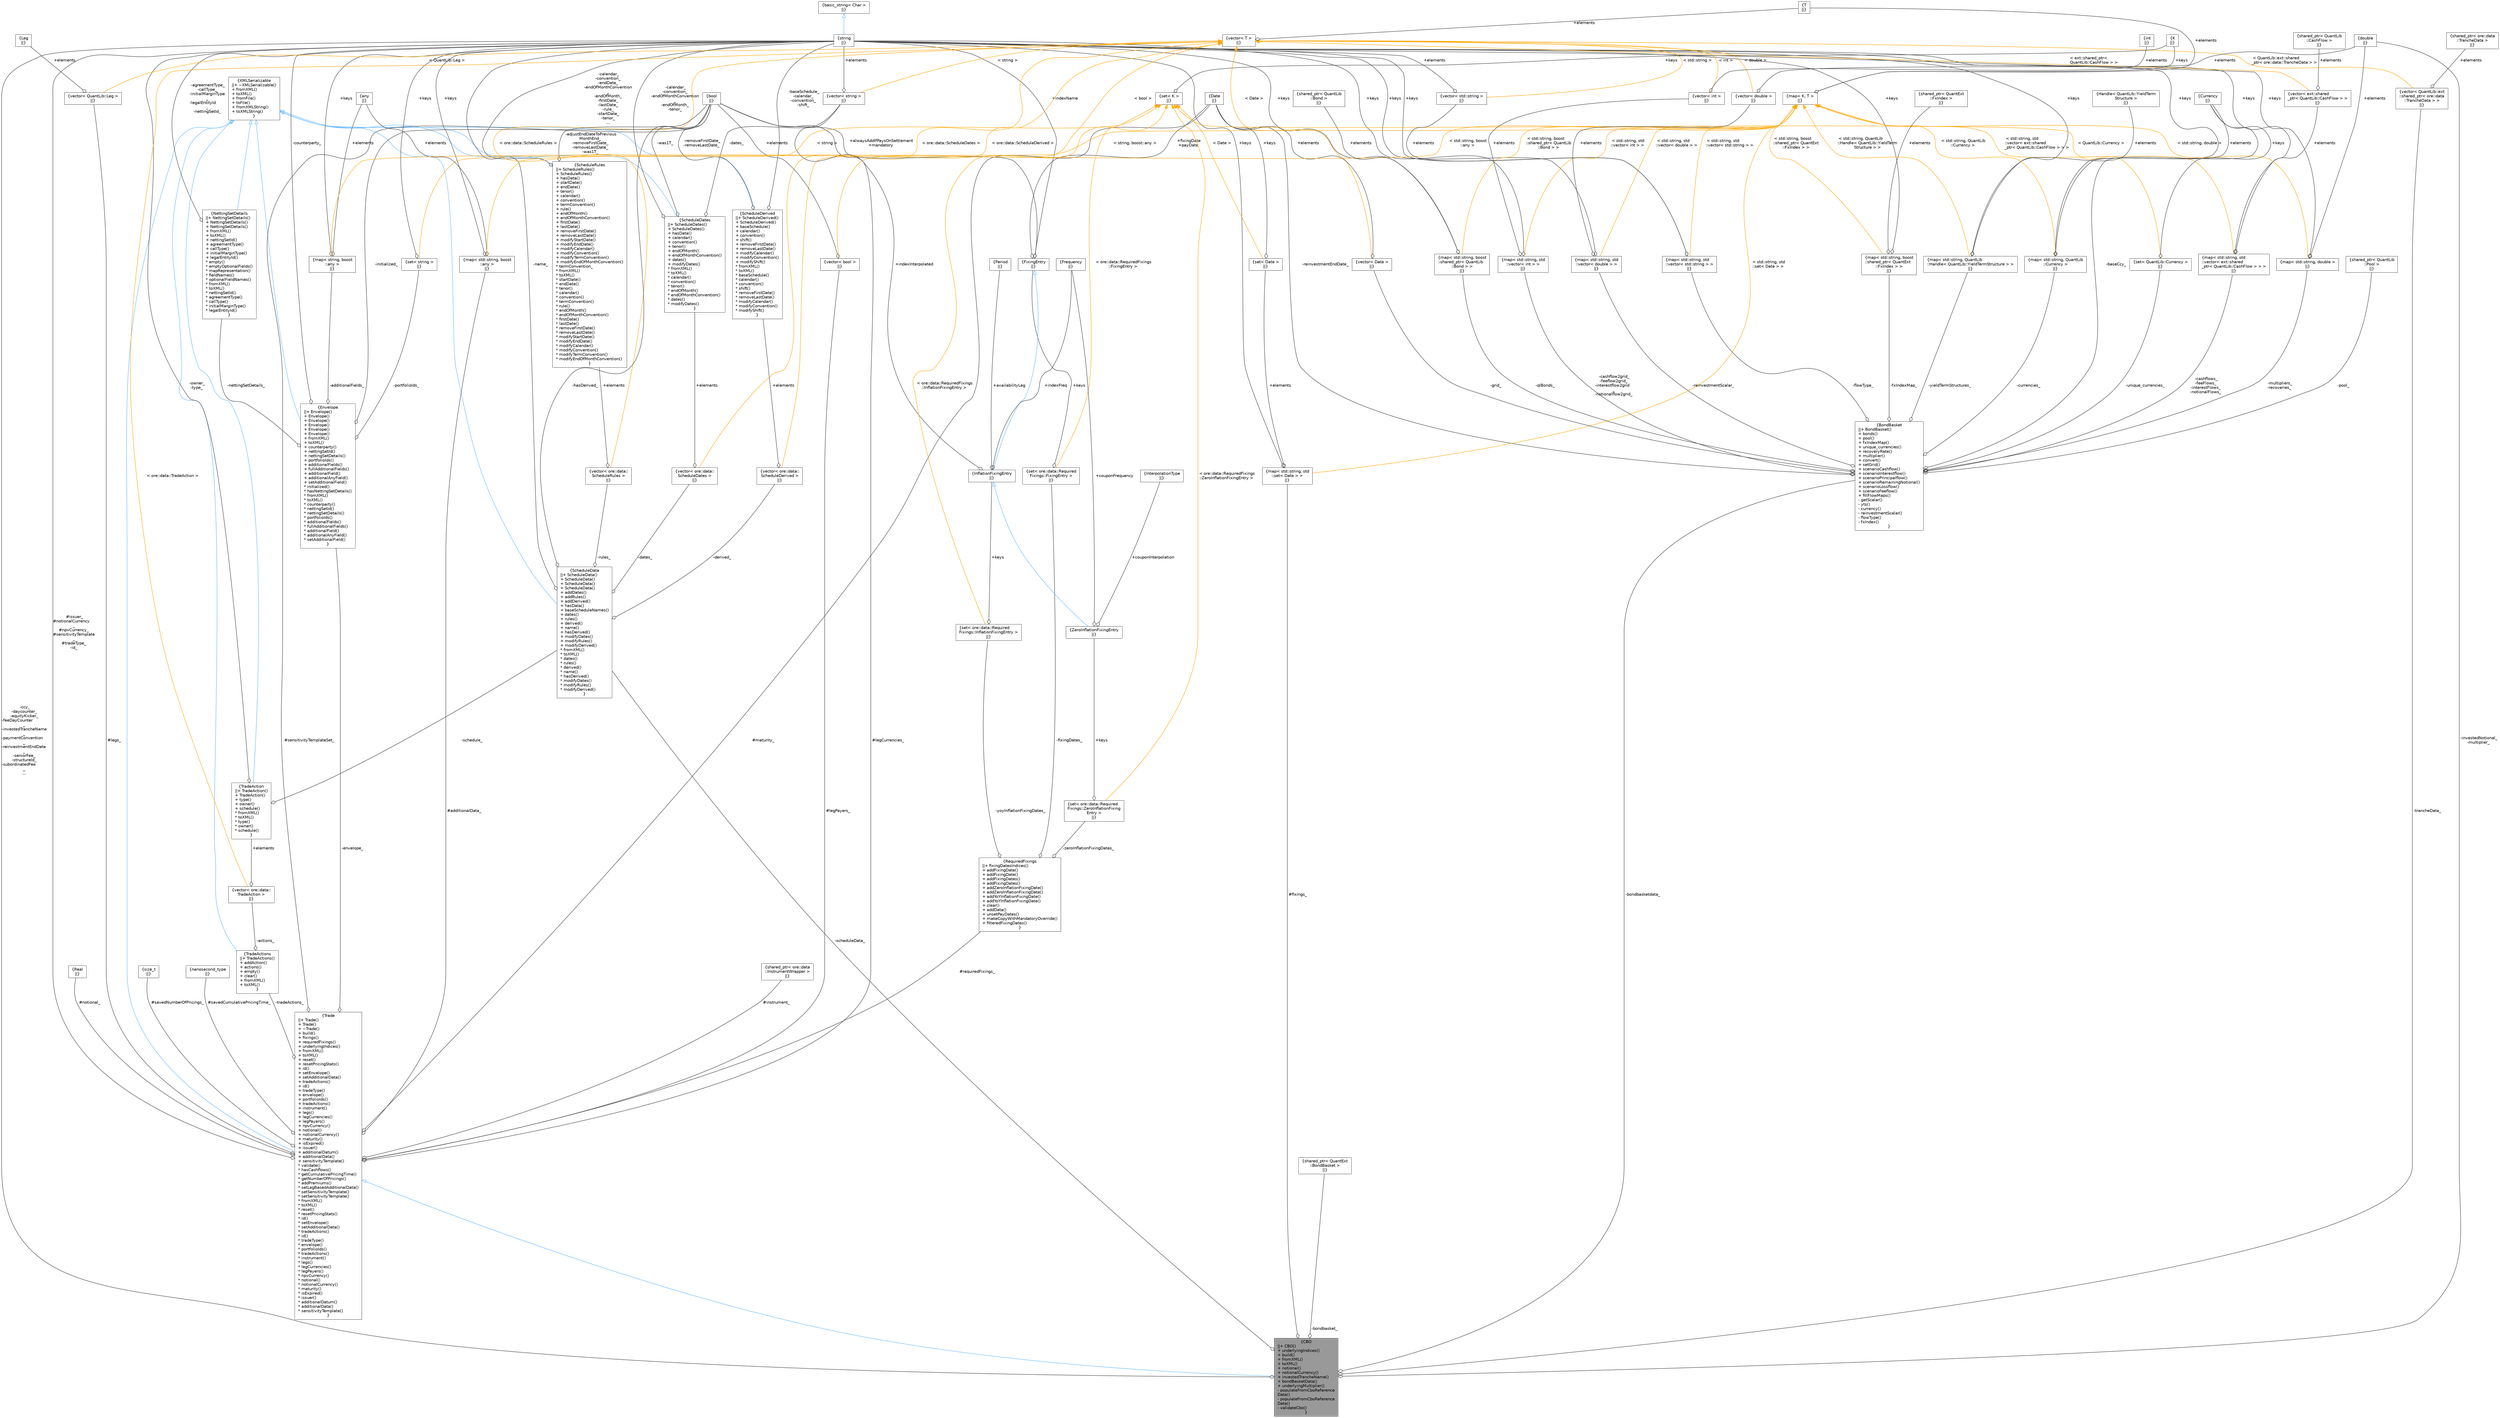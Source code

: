 digraph "CBO"
{
 // INTERACTIVE_SVG=YES
 // LATEX_PDF_SIZE
  bgcolor="transparent";
  edge [fontname=Helvetica,fontsize=10,labelfontname=Helvetica,labelfontsize=10];
  node [fontname=Helvetica,fontsize=10,shape=box,height=0.2,width=0.4];
  Node1 [label="{CBO\n||+ CBO()\l+ underlyingIndices()\l+ build()\l+ fromXML()\l+ toXML()\l+ notional()\l+ notionalCurrency()\l+ investedTrancheName()\l+ bondBasketData()\l+ underlyingMultiplier()\l- populateFromCboReference\lData()\l- populateFromCboReference\lData()\l- validateCbo()\l}",height=0.2,width=0.4,color="gray40", fillcolor="grey60", style="filled", fontcolor="black",tooltip=" "];
  Node2 -> Node1 [dir="back",color="steelblue1",style="solid",arrowtail="onormal"];
  Node2 [label="{Trade\n||+ Trade()\l+ Trade()\l+ ~Trade()\l+ build()\l+ fixings()\l+ requiredFixings()\l+ underlyingIndices()\l+ fromXML()\l+ toXML()\l+ reset()\l+ resetPricingStats()\l+ id()\l+ setEnvelope()\l+ setAdditionalData()\l+ tradeActions()\l+ id()\l+ tradeType()\l+ envelope()\l+ portfolioIds()\l+ tradeActions()\l+ instrument()\l+ legs()\l+ legCurrencies()\l+ legPayers()\l+ npvCurrency()\l+ notional()\l+ notionalCurrency()\l+ maturity()\l+ isExpired()\l+ issuer()\l+ additionalDatum()\l+ additionalData()\l+ sensitivityTemplate()\l* validate()\l* hasCashflows()\l* getCumulativePricingTime()\l* getNumberOfPricings()\l* addPremiums()\l* setLegBasedAdditionalData()\l* setSensitivityTemplate()\l* setSensitivityTemplate()\l* fromXML()\l* toXML()\l* reset()\l* resetPricingStats()\l* id()\l* setEnvelope()\l* setAdditionalData()\l* tradeActions()\l* id()\l* tradeType()\l* envelope()\l* portfolioIds()\l* tradeActions()\l* instrument()\l* legs()\l* legCurrencies()\l* legPayers()\l* npvCurrency()\l* notional()\l* notionalCurrency()\l* maturity()\l* isExpired()\l* issuer()\l* additionalDatum()\l* additionalData()\l* sensitivityTemplate()\l}",height=0.2,width=0.4,color="gray40", fillcolor="white", style="filled",URL="$classore_1_1data_1_1_trade.html",tooltip="Trade base class."];
  Node3 -> Node2 [dir="back",color="steelblue1",style="solid",arrowtail="onormal"];
  Node3 [label="{XMLSerializable\n||+ ~XMLSerializable()\l+ fromXML()\l+ toXML()\l+ fromFile()\l+ toFile()\l+ fromXMLString()\l+ toXMLString()\l}",height=0.2,width=0.4,color="gray40", fillcolor="white", style="filled",URL="$classore_1_1data_1_1_x_m_l_serializable.html",tooltip="Base class for all serializable classes."];
  Node4 -> Node2 [color="grey25",style="solid",label=" #issuer_\n#notionalCurrency\l_\n#npvCurrency_\n#sensitivityTemplate\l_\n#tradeType_\n-id_" ,arrowhead="odiamond"];
  Node4 [label="{string\n||}",height=0.2,width=0.4,color="gray40", fillcolor="white", style="filled",tooltip=" "];
  Node5 -> Node4 [dir="back",color="steelblue1",style="solid",arrowtail="onormal"];
  Node5 [label="{basic_string\< Char \>\n||}",height=0.2,width=0.4,color="gray40", fillcolor="white", style="filled",tooltip=" "];
  Node6 -> Node2 [color="grey25",style="solid",label=" #instrument_" ,arrowhead="odiamond"];
  Node6 [label="{shared_ptr\< ore::data\l::InstrumentWrapper \>\n||}",height=0.2,width=0.4,color="gray40", fillcolor="white", style="filled",tooltip=" "];
  Node7 -> Node2 [color="grey25",style="solid",label=" #legs_" ,arrowhead="odiamond"];
  Node7 [label="{vector\< QuantLib::Leg \>\n||}",height=0.2,width=0.4,color="gray40", fillcolor="white", style="filled",tooltip=" "];
  Node8 -> Node7 [color="grey25",style="solid",label=" +elements" ,arrowhead="odiamond"];
  Node8 [label="{Leg\n||}",height=0.2,width=0.4,color="gray40", fillcolor="white", style="filled",tooltip=" "];
  Node9 -> Node7 [dir="back",color="orange",style="solid",label=" \< QuantLib::Leg \>" ];
  Node9 [label="{vector\< T \>\n||}",height=0.2,width=0.4,color="gray40", fillcolor="white", style="filled",tooltip=" "];
  Node10 -> Node9 [color="grey25",style="solid",label=" +elements" ,arrowhead="odiamond"];
  Node10 [label="{T\n||}",height=0.2,width=0.4,color="gray40", fillcolor="white", style="filled",tooltip=" "];
  Node11 -> Node2 [color="grey25",style="solid",label=" #legCurrencies_" ,arrowhead="odiamond"];
  Node11 [label="{vector\< string \>\n||}",height=0.2,width=0.4,color="gray40", fillcolor="white", style="filled",tooltip=" "];
  Node4 -> Node11 [color="grey25",style="solid",label=" +elements" ,arrowhead="odiamond"];
  Node9 -> Node11 [dir="back",color="orange",style="solid",label=" \< string \>" ];
  Node12 -> Node2 [color="grey25",style="solid",label=" #legPayers_" ,arrowhead="odiamond"];
  Node12 [label="{vector\< bool \>\n||}",height=0.2,width=0.4,color="gray40", fillcolor="white", style="filled",tooltip=" "];
  Node13 -> Node12 [color="grey25",style="solid",label=" +elements" ,arrowhead="odiamond"];
  Node13 [label="{bool\n||}",height=0.2,width=0.4,color="gray40", fillcolor="white", style="filled",URL="$classbool.html",tooltip=" "];
  Node9 -> Node12 [dir="back",color="orange",style="solid",label=" \< bool \>" ];
  Node14 -> Node2 [color="grey25",style="solid",label=" #notional_" ,arrowhead="odiamond"];
  Node14 [label="{Real\n||}",height=0.2,width=0.4,color="gray40", fillcolor="white", style="filled",tooltip=" "];
  Node15 -> Node2 [color="grey25",style="solid",label=" #maturity_" ,arrowhead="odiamond"];
  Node15 [label="{Date\n||}",height=0.2,width=0.4,color="gray40", fillcolor="white", style="filled",tooltip=" "];
  Node13 -> Node2 [color="grey25",style="solid",label=" #sensitivityTemplateSet_" ,arrowhead="odiamond"];
  Node16 -> Node2 [color="grey25",style="solid",label=" #savedNumberOfPricings_" ,arrowhead="odiamond"];
  Node16 [label="{size_t\n||}",height=0.2,width=0.4,color="gray40", fillcolor="white", style="filled",tooltip=" "];
  Node17 -> Node2 [color="grey25",style="solid",label=" #savedCumulativePricingTime_" ,arrowhead="odiamond"];
  Node17 [label="{nanosecond_type\n||}",height=0.2,width=0.4,color="gray40", fillcolor="white", style="filled",tooltip=" "];
  Node18 -> Node2 [color="grey25",style="solid",label=" #requiredFixings_" ,arrowhead="odiamond"];
  Node18 [label="{RequiredFixings\n||+ fixingDatesIndices()\l+ addFixingDate()\l+ addFixingDate()\l+ addFixingDates()\l+ addFixingDates()\l+ addZeroInflationFixingDate()\l+ addZeroInflationFixingDate()\l+ addYoYInflationFixingDate()\l+ addYoYInflationFixingDate()\l+ clear()\l+ addData()\l+ unsetPayDates()\l+ makeCopyWithMandatoryOverride()\l+ filteredFixingDates()\l}",height=0.2,width=0.4,color="gray40", fillcolor="white", style="filled",URL="$classore_1_1data_1_1_required_fixings.html",tooltip=" "];
  Node19 -> Node18 [color="grey25",style="solid",label=" -fixingDates_" ,arrowhead="odiamond"];
  Node19 [label="{set\< ore::data::Required\lFixings::FixingEntry \>\n||}",height=0.2,width=0.4,color="gray40", fillcolor="white", style="filled",tooltip=" "];
  Node20 -> Node19 [color="grey25",style="solid",label=" +keys" ,arrowhead="odiamond"];
  Node20 [label="{FixingEntry\n||}",height=0.2,width=0.4,color="gray40", fillcolor="white", style="filled",URL="$structore_1_1data_1_1_required_fixings_1_1_fixing_entry.html",tooltip=" "];
  Node4 -> Node20 [color="grey25",style="solid",label=" +indexName" ,arrowhead="odiamond"];
  Node15 -> Node20 [color="grey25",style="solid",label=" +fixingDate\n+payDate" ,arrowhead="odiamond"];
  Node13 -> Node20 [color="grey25",style="solid",label=" +alwaysAddIfPaysOnSettlement\n+mandatory" ,arrowhead="odiamond"];
  Node21 -> Node19 [dir="back",color="orange",style="solid",label=" \< ore::data::RequiredFixings\l::FixingEntry \>" ];
  Node21 [label="{set\< K \>\n||}",height=0.2,width=0.4,color="gray40", fillcolor="white", style="filled",tooltip=" "];
  Node22 -> Node21 [color="grey25",style="solid",label=" +keys" ,arrowhead="odiamond"];
  Node22 [label="{K\n||}",height=0.2,width=0.4,color="gray40", fillcolor="white", style="filled",tooltip=" "];
  Node23 -> Node18 [color="grey25",style="solid",label=" -zeroInflationFixingDates_" ,arrowhead="odiamond"];
  Node23 [label="{set\< ore::data::Required\lFixings::ZeroInflationFixing\lEntry \>\n||}",height=0.2,width=0.4,color="gray40", fillcolor="white", style="filled",tooltip=" "];
  Node24 -> Node23 [color="grey25",style="solid",label=" +keys" ,arrowhead="odiamond"];
  Node24 [label="{ZeroInflationFixingEntry\n||}",height=0.2,width=0.4,color="gray40", fillcolor="white", style="filled",URL="$structore_1_1data_1_1_required_fixings_1_1_zero_inflation_fixing_entry.html",tooltip=" "];
  Node25 -> Node24 [dir="back",color="steelblue1",style="solid",arrowtail="onormal"];
  Node25 [label="{InflationFixingEntry\n||}",height=0.2,width=0.4,color="gray40", fillcolor="white", style="filled",URL="$structore_1_1data_1_1_required_fixings_1_1_inflation_fixing_entry.html",tooltip=" "];
  Node20 -> Node25 [dir="back",color="steelblue1",style="solid",arrowtail="onormal"];
  Node13 -> Node25 [color="grey25",style="solid",label=" +indexInterpolated" ,arrowhead="odiamond"];
  Node26 -> Node25 [color="grey25",style="solid",label=" +indexFreq" ,arrowhead="odiamond"];
  Node26 [label="{Frequency\n||}",height=0.2,width=0.4,color="gray40", fillcolor="white", style="filled",tooltip=" "];
  Node27 -> Node25 [color="grey25",style="solid",label=" +availabilityLeg" ,arrowhead="odiamond"];
  Node27 [label="{Period\n||}",height=0.2,width=0.4,color="gray40", fillcolor="white", style="filled",tooltip=" "];
  Node28 -> Node24 [color="grey25",style="solid",label=" +couponInterpolation" ,arrowhead="odiamond"];
  Node28 [label="{InterpolationType\n||}",height=0.2,width=0.4,color="gray40", fillcolor="white", style="filled",tooltip=" "];
  Node26 -> Node24 [color="grey25",style="solid",label=" +couponFrequency" ,arrowhead="odiamond"];
  Node21 -> Node23 [dir="back",color="orange",style="solid",label=" \< ore::data::RequiredFixings\l::ZeroInflationFixingEntry \>" ];
  Node29 -> Node18 [color="grey25",style="solid",label=" -yoyInflationFixingDates_" ,arrowhead="odiamond"];
  Node29 [label="{set\< ore::data::Required\lFixings::InflationFixingEntry \>\n||}",height=0.2,width=0.4,color="gray40", fillcolor="white", style="filled",tooltip=" "];
  Node25 -> Node29 [color="grey25",style="solid",label=" +keys" ,arrowhead="odiamond"];
  Node21 -> Node29 [dir="back",color="orange",style="solid",label=" \< ore::data::RequiredFixings\l::InflationFixingEntry \>" ];
  Node30 -> Node2 [color="grey25",style="solid",label=" #additionalData_" ,arrowhead="odiamond"];
  Node30 [label="{map\< std::string, boost\l::any \>\n||}",height=0.2,width=0.4,color="gray40", fillcolor="white", style="filled",tooltip=" "];
  Node4 -> Node30 [color="grey25",style="solid",label=" +keys" ,arrowhead="odiamond"];
  Node31 -> Node30 [color="grey25",style="solid",label=" +elements" ,arrowhead="odiamond"];
  Node31 [label="{any\n||}",height=0.2,width=0.4,color="gray40", fillcolor="white", style="filled",tooltip=" "];
  Node32 -> Node30 [dir="back",color="orange",style="solid",label=" \< std::string, boost\l::any \>" ];
  Node32 [label="{map\< K, T \>\n||}",height=0.2,width=0.4,color="gray40", fillcolor="white", style="filled",tooltip=" "];
  Node22 -> Node32 [color="grey25",style="solid",label=" +keys" ,arrowhead="odiamond"];
  Node10 -> Node32 [color="grey25",style="solid",label=" +elements" ,arrowhead="odiamond"];
  Node33 -> Node2 [color="grey25",style="solid",label=" -envelope_" ,arrowhead="odiamond"];
  Node33 [label="{Envelope\n||+ Envelope()\l+ Envelope()\l+ Envelope()\l+ Envelope()\l+ Envelope()\l+ Envelope()\l+ fromXML()\l+ toXML()\l+ counterparty()\l+ nettingSetId()\l+ nettingSetDetails()\l+ portfolioIds()\l+ additionalFields()\l+ fullAdditionalFields()\l+ additionalField()\l+ additionalAnyField()\l+ setAdditionalField()\l* initialized()\l* hasNettingSetDetails()\l* fromXML()\l* toXML()\l* counterparty()\l* nettingSetId()\l* nettingSetDetails()\l* portfolioIds()\l* additionalFields()\l* fullAdditionalFields()\l* additionalField()\l* additionalAnyField()\l* setAdditionalField()\l}",height=0.2,width=0.4,color="gray40", fillcolor="white", style="filled",URL="$classore_1_1data_1_1_envelope.html",tooltip="Serializable object holding generic trade data, reporting dimensions."];
  Node3 -> Node33 [dir="back",color="steelblue1",style="solid",arrowtail="onormal"];
  Node4 -> Node33 [color="grey25",style="solid",label=" -counterparty_" ,arrowhead="odiamond"];
  Node34 -> Node33 [color="grey25",style="solid",label=" -nettingSetDetails_" ,arrowhead="odiamond"];
  Node34 [label="{NettingSetDetails\n||+ NettingSetDetails()\l+ NettingSetDetails()\l+ NettingSetDetails()\l+ fromXML()\l+ toXML()\l+ nettingSetId()\l+ agreementType()\l+ callType()\l+ initialMarginType()\l+ legalEntityId()\l* empty()\l* emptyOptionalFields()\l* mapRepresentation()\l* fieldNames()\l* optionalFieldNames()\l* fromXML()\l* toXML()\l* nettingSetId()\l* agreementType()\l* callType()\l* initialMarginType()\l* legalEntityId()\l}",height=0.2,width=0.4,color="gray40", fillcolor="white", style="filled",URL="$classore_1_1data_1_1_netting_set_details.html",tooltip="Serializable object holding netting set identification data."];
  Node3 -> Node34 [dir="back",color="steelblue1",style="solid",arrowtail="onormal"];
  Node4 -> Node34 [color="grey25",style="solid",label=" -agreementType_\n-callType_\n-initialMarginType\l_\n-legalEntityId\l_\n-nettingSetId_" ,arrowhead="odiamond"];
  Node35 -> Node33 [color="grey25",style="solid",label=" -portfolioIds_" ,arrowhead="odiamond"];
  Node35 [label="{set\< string \>\n||}",height=0.2,width=0.4,color="gray40", fillcolor="white", style="filled",tooltip=" "];
  Node4 -> Node35 [color="grey25",style="solid",label=" +keys" ,arrowhead="odiamond"];
  Node21 -> Node35 [dir="back",color="orange",style="solid",label=" \< string \>" ];
  Node36 -> Node33 [color="grey25",style="solid",label=" -additionalFields_" ,arrowhead="odiamond"];
  Node36 [label="{map\< string, boost\l::any \>\n||}",height=0.2,width=0.4,color="gray40", fillcolor="white", style="filled",tooltip=" "];
  Node4 -> Node36 [color="grey25",style="solid",label=" +keys" ,arrowhead="odiamond"];
  Node31 -> Node36 [color="grey25",style="solid",label=" +elements" ,arrowhead="odiamond"];
  Node32 -> Node36 [dir="back",color="orange",style="solid",label=" \< string, boost::any \>" ];
  Node13 -> Node33 [color="grey25",style="solid",label=" -initialized_" ,arrowhead="odiamond"];
  Node37 -> Node2 [color="grey25",style="solid",label=" -tradeActions_" ,arrowhead="odiamond"];
  Node37 [label="{TradeActions\n||+ TradeActions()\l+ addAction()\l+ actions()\l+ empty()\l+ clear()\l+ fromXML()\l+ toXML()\l}",height=0.2,width=0.4,color="gray40", fillcolor="white", style="filled",URL="$classore_1_1data_1_1_trade_actions.html",tooltip="Serializable object holding generic trade actions."];
  Node3 -> Node37 [dir="back",color="steelblue1",style="solid",arrowtail="onormal"];
  Node38 -> Node37 [color="grey25",style="solid",label=" -actions_" ,arrowhead="odiamond"];
  Node38 [label="{vector\< ore::data::\lTradeAction \>\n||}",height=0.2,width=0.4,color="gray40", fillcolor="white", style="filled",tooltip=" "];
  Node39 -> Node38 [color="grey25",style="solid",label=" +elements" ,arrowhead="odiamond"];
  Node39 [label="{TradeAction\n||+ TradeAction()\l+ TradeAction()\l+ type()\l+ owner()\l+ schedule()\l* fromXML()\l* toXML()\l* type()\l* owner()\l* schedule()\l}",height=0.2,width=0.4,color="gray40", fillcolor="white", style="filled",URL="$classore_1_1data_1_1_trade_action.html",tooltip="Serializable object holding a trade action."];
  Node3 -> Node39 [dir="back",color="steelblue1",style="solid",arrowtail="onormal"];
  Node4 -> Node39 [color="grey25",style="solid",label=" -owner_\n-type_" ,arrowhead="odiamond"];
  Node40 -> Node39 [color="grey25",style="solid",label=" -schedule_" ,arrowhead="odiamond"];
  Node40 [label="{ScheduleData\n||+ ScheduleData()\l+ ScheduleData()\l+ ScheduleData()\l+ ScheduleData()\l+ addDates()\l+ addRules()\l+ addDerived()\l+ hasData()\l+ baseScheduleNames()\l+ dates()\l+ rules()\l+ derived()\l+ name()\l+ hasDerived()\l+ modifyDates()\l+ modifyRules()\l+ modifyDerived()\l* fromXML()\l* toXML()\l* dates()\l* rules()\l* derived()\l* name()\l* hasDerived()\l* modifyDates()\l* modifyRules()\l* modifyDerived()\l}",height=0.2,width=0.4,color="gray40", fillcolor="white", style="filled",URL="$classore_1_1data_1_1_schedule_data.html",tooltip="Serializable schedule data."];
  Node3 -> Node40 [dir="back",color="steelblue1",style="solid",arrowtail="onormal"];
  Node41 -> Node40 [color="grey25",style="solid",label=" -dates_" ,arrowhead="odiamond"];
  Node41 [label="{vector\< ore::data::\lScheduleDates \>\n||}",height=0.2,width=0.4,color="gray40", fillcolor="white", style="filled",tooltip=" "];
  Node42 -> Node41 [color="grey25",style="solid",label=" +elements" ,arrowhead="odiamond"];
  Node42 [label="{ScheduleDates\n||+ ScheduleDates()\l+ ScheduleDates()\l+ hasData()\l+ calendar()\l+ convention()\l+ tenor()\l+ endOfMonth()\l+ endOfMonthConvention()\l+ dates()\l+ modifyDates()\l* fromXML()\l* toXML()\l* calendar()\l* convention()\l* tenor()\l* endOfMonth()\l* endOfMonthConvention()\l* dates()\l* modifyDates()\l}",height=0.2,width=0.4,color="gray40", fillcolor="white", style="filled",URL="$classore_1_1data_1_1_schedule_dates.html",tooltip="Serializable object holding schedule Dates data."];
  Node3 -> Node42 [dir="back",color="steelblue1",style="solid",arrowtail="onormal"];
  Node4 -> Node42 [color="grey25",style="solid",label=" -calendar_\n-convention_\n-endOfMonthConvention\l_\n-endOfMonth_\n-tenor_" ,arrowhead="odiamond"];
  Node11 -> Node42 [color="grey25",style="solid",label=" -dates_" ,arrowhead="odiamond"];
  Node13 -> Node42 [color="grey25",style="solid",label=" -was1T_" ,arrowhead="odiamond"];
  Node9 -> Node41 [dir="back",color="orange",style="solid",label=" \< ore::data::ScheduleDates \>" ];
  Node43 -> Node40 [color="grey25",style="solid",label=" -rules_" ,arrowhead="odiamond"];
  Node43 [label="{vector\< ore::data::\lScheduleRules \>\n||}",height=0.2,width=0.4,color="gray40", fillcolor="white", style="filled",tooltip=" "];
  Node44 -> Node43 [color="grey25",style="solid",label=" +elements" ,arrowhead="odiamond"];
  Node44 [label="{ScheduleRules\n||+ ScheduleRules()\l+ ScheduleRules()\l+ hasData()\l+ startDate()\l+ endDate()\l+ tenor()\l+ calendar()\l+ convention()\l+ termConvention()\l+ rule()\l+ endOfMonth()\l+ endOfMonthConvention()\l+ firstDate()\l+ lastDate()\l+ removeFirstDate()\l+ removeLastDate()\l+ modifyStartDate()\l+ modifyEndDate()\l+ modifyCalendar()\l+ modifyConvention()\l+ modifyTermConvention()\l+ modifyEndOfMonthConvention()\l* termConvention_\l* fromXML()\l* toXML()\l* startDate()\l* endDate()\l* tenor()\l* calendar()\l* convention()\l* termConvention()\l* rule()\l* endOfMonth()\l* endOfMonthConvention()\l* firstDate()\l* lastDate()\l* removeFirstDate()\l* removeLastDate()\l* modifyStartDate()\l* modifyEndDate()\l* modifyCalendar()\l* modifyConvention()\l* modifyTermConvention()\l* modifyEndOfMonthConvention()\l}",height=0.2,width=0.4,color="gray40", fillcolor="white", style="filled",URL="$classore_1_1data_1_1_schedule_rules.html",tooltip="Serializable object holding schedule Rules data."];
  Node3 -> Node44 [dir="back",color="steelblue1",style="solid",arrowtail="onormal"];
  Node4 -> Node44 [color="grey25",style="solid",label=" -calendar_\n-convention_\n-endDate_\n-endOfMonthConvention\l_\n-endOfMonth_\n-firstDate_\n-lastDate_\n-rule_\n-startDate_\n-tenor_\n..." ,arrowhead="odiamond"];
  Node13 -> Node44 [color="grey25",style="solid",label=" -adjustEndDateToPrevious\lMonthEnd_\n-removeFirstDate_\n-removeLastDate_\n-was1T_" ,arrowhead="odiamond"];
  Node9 -> Node43 [dir="back",color="orange",style="solid",label=" \< ore::data::ScheduleRules \>" ];
  Node45 -> Node40 [color="grey25",style="solid",label=" -derived_" ,arrowhead="odiamond"];
  Node45 [label="{vector\< ore::data::\lScheduleDerived \>\n||}",height=0.2,width=0.4,color="gray40", fillcolor="white", style="filled",tooltip=" "];
  Node46 -> Node45 [color="grey25",style="solid",label=" +elements" ,arrowhead="odiamond"];
  Node46 [label="{ScheduleDerived\n||+ ScheduleDerived()\l+ ScheduleDerived()\l+ baseSchedule()\l+ calendar()\l+ convention()\l+ shift()\l+ removeFirstDate()\l+ removeLastDate()\l+ modifyCalendar()\l+ modifyConvention()\l+ modifyShift()\l* fromXML()\l* toXML()\l* baseSchedule()\l* calendar()\l* convention()\l* shift()\l* removeFirstDate()\l* removeLastDate()\l* modifyCalendar()\l* modifyConvention()\l* modifyShift()\l}",height=0.2,width=0.4,color="gray40", fillcolor="white", style="filled",URL="$classore_1_1data_1_1_schedule_derived.html",tooltip="Serializable object holding Derived schedule data."];
  Node3 -> Node46 [dir="back",color="steelblue1",style="solid",arrowtail="onormal"];
  Node4 -> Node46 [color="grey25",style="solid",label=" -baseSchedule_\n-calendar_\n-convention_\n-shift_" ,arrowhead="odiamond"];
  Node13 -> Node46 [color="grey25",style="solid",label=" -removeFirstDate_\n-removeLastDate_" ,arrowhead="odiamond"];
  Node9 -> Node45 [dir="back",color="orange",style="solid",label=" \< ore::data::ScheduleDerived \>" ];
  Node4 -> Node40 [color="grey25",style="solid",label=" -name_" ,arrowhead="odiamond"];
  Node13 -> Node40 [color="grey25",style="solid",label=" -hasDerived_" ,arrowhead="odiamond"];
  Node9 -> Node38 [dir="back",color="orange",style="solid",label=" \< ore::data::TradeAction \>" ];
  Node47 -> Node1 [color="grey25",style="solid",label=" #fixings_" ,arrowhead="odiamond"];
  Node47 [label="{map\< std::string, std\l::set\< Date \> \>\n||}",height=0.2,width=0.4,color="gray40", fillcolor="white", style="filled",tooltip=" "];
  Node4 -> Node47 [color="grey25",style="solid",label=" +keys" ,arrowhead="odiamond"];
  Node48 -> Node47 [color="grey25",style="solid",label=" +elements" ,arrowhead="odiamond"];
  Node48 [label="{set\< Date \>\n||}",height=0.2,width=0.4,color="gray40", fillcolor="white", style="filled",tooltip=" "];
  Node15 -> Node48 [color="grey25",style="solid",label=" +keys" ,arrowhead="odiamond"];
  Node21 -> Node48 [dir="back",color="orange",style="solid",label=" \< Date \>" ];
  Node32 -> Node47 [dir="back",color="orange",style="solid",label=" \< std::string, std\l::set\< Date \> \>" ];
  Node49 -> Node1 [color="grey25",style="solid",label=" -bondbasket_" ,arrowhead="odiamond"];
  Node49 [label="{shared_ptr\< QuantExt\l::BondBasket \>\n||}",height=0.2,width=0.4,color="gray40", fillcolor="white", style="filled",tooltip=" "];
  Node50 -> Node1 [color="grey25",style="solid",label=" -bondbasketdata_" ,arrowhead="odiamond"];
  Node50 [label="{BondBasket\n||+ BondBasket()\l+ bonds()\l+ pool()\l+ fxIndexMap()\l+ unique_currencies()\l+ recoveryRate()\l+ multiplier()\l+ convert()\l+ setGrid()\l+ scenarioCashflow()\l+ scenarioInterestflow()\l+ scenarioPrincipalflow()\l+ scenarioRemainingNotional()\l+ scenarioLossflow()\l+ scenarioFeeflow()\l+ fillFlowMaps()\l- getScalar()\l- yts()\l- currency()\l- reinvestmentScalar()\l- flowType()\l- fxIndex()\l}",height=0.2,width=0.4,color="gray40", fillcolor="white", style="filled",URL="C:/dev/ORE/documentation/QuantExt/doc/quantext.tag$class_quant_ext_1_1_bond_basket.html",tooltip=" "];
  Node51 -> Node50 [color="grey25",style="solid",label=" -qlBonds_" ,arrowhead="odiamond"];
  Node51 [label="{map\< std::string, boost\l::shared_ptr\< QuantLib\l::Bond \> \>\n||}",height=0.2,width=0.4,color="gray40", fillcolor="white", style="filled",tooltip=" "];
  Node4 -> Node51 [color="grey25",style="solid",label=" +keys" ,arrowhead="odiamond"];
  Node52 -> Node51 [color="grey25",style="solid",label=" +elements" ,arrowhead="odiamond"];
  Node52 [label="{shared_ptr\< QuantLib\l::Bond \>\n||}",height=0.2,width=0.4,color="gray40", fillcolor="white", style="filled",tooltip=" "];
  Node32 -> Node51 [dir="back",color="orange",style="solid",label=" \< std::string, boost\l::shared_ptr\< QuantLib\l::Bond \> \>" ];
  Node53 -> Node50 [color="grey25",style="solid",label=" -multipliers_\n-recoveries_" ,arrowhead="odiamond"];
  Node53 [label="{map\< std::string, double \>\n||}",height=0.2,width=0.4,color="gray40", fillcolor="white", style="filled",tooltip=" "];
  Node4 -> Node53 [color="grey25",style="solid",label=" +keys" ,arrowhead="odiamond"];
  Node54 -> Node53 [color="grey25",style="solid",label=" +elements" ,arrowhead="odiamond"];
  Node54 [label="{double\n||}",height=0.2,width=0.4,color="gray40", fillcolor="white", style="filled",tooltip=" "];
  Node32 -> Node53 [dir="back",color="orange",style="solid",label=" \< std::string, double \>" ];
  Node55 -> Node50 [color="grey25",style="solid",label=" -yieldTermStructures_" ,arrowhead="odiamond"];
  Node55 [label="{map\< std::string, QuantLib\l::Handle\< QuantLib::YieldTermStructure \> \>\n||}",height=0.2,width=0.4,color="gray40", fillcolor="white", style="filled",tooltip=" "];
  Node4 -> Node55 [color="grey25",style="solid",label=" +keys" ,arrowhead="odiamond"];
  Node56 -> Node55 [color="grey25",style="solid",label=" +elements" ,arrowhead="odiamond"];
  Node56 [label="{Handle\< QuantLib::YieldTerm\lStructure \>\n||}",height=0.2,width=0.4,color="gray40", fillcolor="white", style="filled",tooltip=" "];
  Node32 -> Node55 [dir="back",color="orange",style="solid",label=" \< std::string, QuantLib\l::Handle\< QuantLib::YieldTerm\lStructure \> \>" ];
  Node57 -> Node50 [color="grey25",style="solid",label=" -currencies_" ,arrowhead="odiamond"];
  Node57 [label="{map\< std::string, QuantLib\l::Currency \>\n||}",height=0.2,width=0.4,color="gray40", fillcolor="white", style="filled",tooltip=" "];
  Node4 -> Node57 [color="grey25",style="solid",label=" +keys" ,arrowhead="odiamond"];
  Node58 -> Node57 [color="grey25",style="solid",label=" +elements" ,arrowhead="odiamond"];
  Node58 [label="{Currency\n||}",height=0.2,width=0.4,color="gray40", fillcolor="white", style="filled",tooltip=" "];
  Node32 -> Node57 [dir="back",color="orange",style="solid",label=" \< std::string, QuantLib\l::Currency \>" ];
  Node59 -> Node50 [color="grey25",style="solid",label=" -pool_" ,arrowhead="odiamond"];
  Node59 [label="{shared_ptr\< QuantLib\l::Pool \>\n||}",height=0.2,width=0.4,color="gray40", fillcolor="white", style="filled",tooltip=" "];
  Node58 -> Node50 [color="grey25",style="solid",label=" -baseCcy_" ,arrowhead="odiamond"];
  Node60 -> Node50 [color="grey25",style="solid",label=" -fxIndexMap_" ,arrowhead="odiamond"];
  Node60 [label="{map\< std::string, boost\l::shared_ptr\< QuantExt\l::FxIndex \> \>\n||}",height=0.2,width=0.4,color="gray40", fillcolor="white", style="filled",tooltip=" "];
  Node4 -> Node60 [color="grey25",style="solid",label=" +keys" ,arrowhead="odiamond"];
  Node61 -> Node60 [color="grey25",style="solid",label=" +elements" ,arrowhead="odiamond"];
  Node61 [label="{shared_ptr\< QuantExt\l::FxIndex \>\n||}",height=0.2,width=0.4,color="gray40", fillcolor="white", style="filled",tooltip=" "];
  Node32 -> Node60 [dir="back",color="orange",style="solid",label=" \< std::string, boost\l::shared_ptr\< QuantExt\l::FxIndex \> \>" ];
  Node15 -> Node50 [color="grey25",style="solid",label=" -reinvestmentEndDate_" ,arrowhead="odiamond"];
  Node62 -> Node50 [color="grey25",style="solid",label=" -reinvestmentScalar_" ,arrowhead="odiamond"];
  Node62 [label="{map\< std::string, std\l::vector\< double \> \>\n||}",height=0.2,width=0.4,color="gray40", fillcolor="white", style="filled",tooltip=" "];
  Node4 -> Node62 [color="grey25",style="solid",label=" +keys" ,arrowhead="odiamond"];
  Node63 -> Node62 [color="grey25",style="solid",label=" +elements" ,arrowhead="odiamond"];
  Node63 [label="{vector\< double \>\n||}",height=0.2,width=0.4,color="gray40", fillcolor="white", style="filled",tooltip=" "];
  Node54 -> Node63 [color="grey25",style="solid",label=" +elements" ,arrowhead="odiamond"];
  Node9 -> Node63 [dir="back",color="orange",style="solid",label=" \< double \>" ];
  Node32 -> Node62 [dir="back",color="orange",style="solid",label=" \< std::string, std\l::vector\< double \> \>" ];
  Node64 -> Node50 [color="grey25",style="solid",label=" -flowType_" ,arrowhead="odiamond"];
  Node64 [label="{map\< std::string, std\l::vector\< std::string \> \>\n||}",height=0.2,width=0.4,color="gray40", fillcolor="white", style="filled",tooltip=" "];
  Node4 -> Node64 [color="grey25",style="solid",label=" +keys" ,arrowhead="odiamond"];
  Node65 -> Node64 [color="grey25",style="solid",label=" +elements" ,arrowhead="odiamond"];
  Node65 [label="{vector\< std::string \>\n||}",height=0.2,width=0.4,color="gray40", fillcolor="white", style="filled",tooltip=" "];
  Node4 -> Node65 [color="grey25",style="solid",label=" +elements" ,arrowhead="odiamond"];
  Node9 -> Node65 [dir="back",color="orange",style="solid",label=" \< std::string \>" ];
  Node32 -> Node64 [dir="back",color="orange",style="solid",label=" \< std::string, std\l::vector\< std::string \> \>" ];
  Node66 -> Node50 [color="grey25",style="solid",label=" -unique_currencies_" ,arrowhead="odiamond"];
  Node66 [label="{set\< QuantLib::Currency \>\n||}",height=0.2,width=0.4,color="gray40", fillcolor="white", style="filled",tooltip=" "];
  Node58 -> Node66 [color="grey25",style="solid",label=" +keys" ,arrowhead="odiamond"];
  Node21 -> Node66 [dir="back",color="orange",style="solid",label=" \< QuantLib::Currency \>" ];
  Node67 -> Node50 [color="grey25",style="solid",label=" -grid_" ,arrowhead="odiamond"];
  Node67 [label="{vector\< Date \>\n||}",height=0.2,width=0.4,color="gray40", fillcolor="white", style="filled",tooltip=" "];
  Node15 -> Node67 [color="grey25",style="solid",label=" +elements" ,arrowhead="odiamond"];
  Node9 -> Node67 [dir="back",color="orange",style="solid",label=" \< Date \>" ];
  Node68 -> Node50 [color="grey25",style="solid",label=" -cashflow2grid_\n-feeflow2grid_\n-interestflow2grid\l_\n-notionalflow2grid_" ,arrowhead="odiamond"];
  Node68 [label="{map\< std::string, std\l::vector\< int \> \>\n||}",height=0.2,width=0.4,color="gray40", fillcolor="white", style="filled",tooltip=" "];
  Node4 -> Node68 [color="grey25",style="solid",label=" +keys" ,arrowhead="odiamond"];
  Node69 -> Node68 [color="grey25",style="solid",label=" +elements" ,arrowhead="odiamond"];
  Node69 [label="{vector\< int \>\n||}",height=0.2,width=0.4,color="gray40", fillcolor="white", style="filled",tooltip=" "];
  Node70 -> Node69 [color="grey25",style="solid",label=" +elements" ,arrowhead="odiamond"];
  Node70 [label="{int\n||}",height=0.2,width=0.4,color="gray40", fillcolor="white", style="filled",tooltip=" "];
  Node9 -> Node69 [dir="back",color="orange",style="solid",label=" \< int \>" ];
  Node32 -> Node68 [dir="back",color="orange",style="solid",label=" \< std::string, std\l::vector\< int \> \>" ];
  Node71 -> Node50 [color="grey25",style="solid",label=" -cashflows_\n-feeFlows_\n-interestFlows_\n-notionalFlows_" ,arrowhead="odiamond"];
  Node71 [label="{map\< std::string, std\l::vector\< ext::shared\l_ptr\< QuantLib::CashFlow \> \> \>\n||}",height=0.2,width=0.4,color="gray40", fillcolor="white", style="filled",tooltip=" "];
  Node4 -> Node71 [color="grey25",style="solid",label=" +keys" ,arrowhead="odiamond"];
  Node72 -> Node71 [color="grey25",style="solid",label=" +elements" ,arrowhead="odiamond"];
  Node72 [label="{vector\< ext::shared\l_ptr\< QuantLib::CashFlow \> \>\n||}",height=0.2,width=0.4,color="gray40", fillcolor="white", style="filled",tooltip=" "];
  Node73 -> Node72 [color="grey25",style="solid",label=" +elements" ,arrowhead="odiamond"];
  Node73 [label="{shared_ptr\< QuantLib\l::CashFlow \>\n||}",height=0.2,width=0.4,color="gray40", fillcolor="white", style="filled",tooltip=" "];
  Node9 -> Node72 [dir="back",color="orange",style="solid",label=" \< ext::shared_ptr\<\l QuantLib::CashFlow \> \>" ];
  Node32 -> Node71 [dir="back",color="orange",style="solid",label=" \< std::string, std\l::vector\< ext::shared\l_ptr\< QuantLib::CashFlow \> \> \>" ];
  Node4 -> Node1 [color="grey25",style="solid",label=" -ccy_\n-daycounter_\n-equityKicker_\n-feeDayCounter\l_\n-investedTrancheName\l_\n-paymentConvention\l_\n-reinvestmentEndDate\l_\n-seniorFee_\n-structureId_\n-subordinatedFee\l_\n..." ,arrowhead="odiamond"];
  Node74 -> Node1 [color="grey25",style="solid",label=" -trancheData_" ,arrowhead="odiamond"];
  Node74 [label="{vector\< QuantLib::ext\l::shared_ptr\< ore::data\l::TrancheData \> \>\n||}",height=0.2,width=0.4,color="gray40", fillcolor="white", style="filled",tooltip=" "];
  Node75 -> Node74 [color="grey25",style="solid",label=" +elements" ,arrowhead="odiamond"];
  Node75 [label="{shared_ptr\< ore::data\l::TrancheData \>\n||}",height=0.2,width=0.4,color="gray40", fillcolor="white", style="filled",tooltip=" "];
  Node9 -> Node74 [dir="back",color="orange",style="solid",label=" \< QuantLib::ext::shared\l_ptr\< ore::data::TrancheData \> \>" ];
  Node40 -> Node1 [color="grey25",style="solid",label=" -scheduleData_" ,arrowhead="odiamond"];
  Node54 -> Node1 [color="grey25",style="solid",label=" -investedNotional_\n-multiplier_" ,arrowhead="odiamond"];
}
